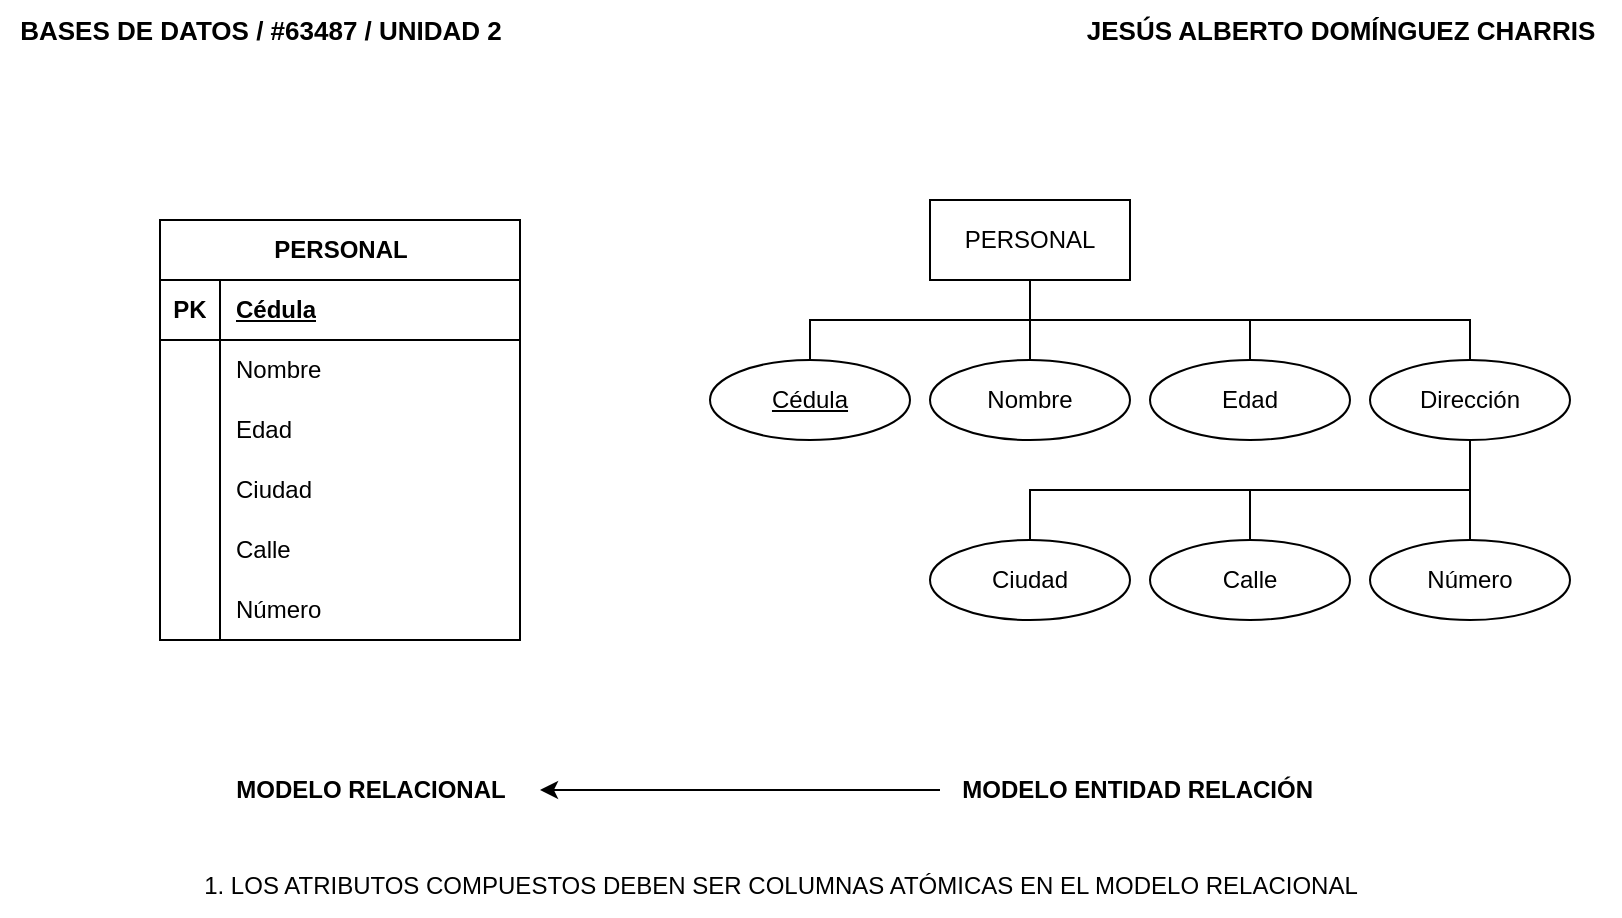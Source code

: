 <mxfile version="21.6.5" type="device">
  <diagram id="R2lEEEUBdFMjLlhIrx00" name="Page-1">
    <mxGraphModel dx="880" dy="524" grid="1" gridSize="10" guides="1" tooltips="1" connect="1" arrows="1" fold="1" page="1" pageScale="1" pageWidth="850" pageHeight="1100" math="0" shadow="0" extFonts="Permanent Marker^https://fonts.googleapis.com/css?family=Permanent+Marker">
      <root>
        <mxCell id="0" />
        <mxCell id="1" parent="0" />
        <mxCell id="UhVYowTK0BYmWt_fBkGQ-1" value="&lt;span style=&quot;font-size: 13px;&quot;&gt;&lt;font style=&quot;font-size: 13px;&quot;&gt;JESÚS ALBERTO DOMÍNGUEZ CHARRIS&lt;/font&gt;&lt;/span&gt;" style="text;html=1;align=center;verticalAlign=middle;resizable=0;points=[];autosize=1;strokeColor=none;fillColor=none;fontSize=13;fontStyle=1" parent="1" vertex="1">
          <mxGeometry x="550" y="30" width="280" height="30" as="geometry" />
        </mxCell>
        <mxCell id="UhVYowTK0BYmWt_fBkGQ-2" value="&lt;span style=&quot;font-size: 13px;&quot;&gt;&lt;font style=&quot;font-size: 13px;&quot;&gt;BASES DE DATOS / #63487 / UNIDAD 2&lt;/font&gt;&lt;/span&gt;" style="text;html=1;align=center;verticalAlign=middle;resizable=0;points=[];autosize=1;strokeColor=none;fillColor=none;fontSize=13;fontStyle=1" parent="1" vertex="1">
          <mxGeometry x="20" y="30" width="260" height="30" as="geometry" />
        </mxCell>
        <mxCell id="c28XAhXuuoRAVq2l-WiY-35" value="PERSONAL" style="shape=table;startSize=30;container=1;collapsible=1;childLayout=tableLayout;fixedRows=1;rowLines=0;fontStyle=1;align=center;resizeLast=1;html=1;" parent="1" vertex="1">
          <mxGeometry x="100" y="140" width="180" height="210" as="geometry" />
        </mxCell>
        <mxCell id="c28XAhXuuoRAVq2l-WiY-36" value="" style="shape=tableRow;horizontal=0;startSize=0;swimlaneHead=0;swimlaneBody=0;fillColor=none;collapsible=0;dropTarget=0;points=[[0,0.5],[1,0.5]];portConstraint=eastwest;top=0;left=0;right=0;bottom=1;" parent="c28XAhXuuoRAVq2l-WiY-35" vertex="1">
          <mxGeometry y="30" width="180" height="30" as="geometry" />
        </mxCell>
        <mxCell id="c28XAhXuuoRAVq2l-WiY-37" value="PK" style="shape=partialRectangle;connectable=0;fillColor=none;top=0;left=0;bottom=0;right=0;fontStyle=1;overflow=hidden;whiteSpace=wrap;html=1;" parent="c28XAhXuuoRAVq2l-WiY-36" vertex="1">
          <mxGeometry width="30" height="30" as="geometry">
            <mxRectangle width="30" height="30" as="alternateBounds" />
          </mxGeometry>
        </mxCell>
        <mxCell id="c28XAhXuuoRAVq2l-WiY-38" value="Cédula" style="shape=partialRectangle;connectable=0;fillColor=none;top=0;left=0;bottom=0;right=0;align=left;spacingLeft=6;fontStyle=5;overflow=hidden;whiteSpace=wrap;html=1;" parent="c28XAhXuuoRAVq2l-WiY-36" vertex="1">
          <mxGeometry x="30" width="150" height="30" as="geometry">
            <mxRectangle width="150" height="30" as="alternateBounds" />
          </mxGeometry>
        </mxCell>
        <mxCell id="c28XAhXuuoRAVq2l-WiY-39" value="" style="shape=tableRow;horizontal=0;startSize=0;swimlaneHead=0;swimlaneBody=0;fillColor=none;collapsible=0;dropTarget=0;points=[[0,0.5],[1,0.5]];portConstraint=eastwest;top=0;left=0;right=0;bottom=0;" parent="c28XAhXuuoRAVq2l-WiY-35" vertex="1">
          <mxGeometry y="60" width="180" height="30" as="geometry" />
        </mxCell>
        <mxCell id="c28XAhXuuoRAVq2l-WiY-40" value="" style="shape=partialRectangle;connectable=0;fillColor=none;top=0;left=0;bottom=0;right=0;editable=1;overflow=hidden;whiteSpace=wrap;html=1;" parent="c28XAhXuuoRAVq2l-WiY-39" vertex="1">
          <mxGeometry width="30" height="30" as="geometry">
            <mxRectangle width="30" height="30" as="alternateBounds" />
          </mxGeometry>
        </mxCell>
        <mxCell id="c28XAhXuuoRAVq2l-WiY-41" value="Nombre" style="shape=partialRectangle;connectable=0;fillColor=none;top=0;left=0;bottom=0;right=0;align=left;spacingLeft=6;overflow=hidden;whiteSpace=wrap;html=1;" parent="c28XAhXuuoRAVq2l-WiY-39" vertex="1">
          <mxGeometry x="30" width="150" height="30" as="geometry">
            <mxRectangle width="150" height="30" as="alternateBounds" />
          </mxGeometry>
        </mxCell>
        <mxCell id="c28XAhXuuoRAVq2l-WiY-42" value="" style="shape=tableRow;horizontal=0;startSize=0;swimlaneHead=0;swimlaneBody=0;fillColor=none;collapsible=0;dropTarget=0;points=[[0,0.5],[1,0.5]];portConstraint=eastwest;top=0;left=0;right=0;bottom=0;" parent="c28XAhXuuoRAVq2l-WiY-35" vertex="1">
          <mxGeometry y="90" width="180" height="30" as="geometry" />
        </mxCell>
        <mxCell id="c28XAhXuuoRAVq2l-WiY-43" value="" style="shape=partialRectangle;connectable=0;fillColor=none;top=0;left=0;bottom=0;right=0;editable=1;overflow=hidden;whiteSpace=wrap;html=1;" parent="c28XAhXuuoRAVq2l-WiY-42" vertex="1">
          <mxGeometry width="30" height="30" as="geometry">
            <mxRectangle width="30" height="30" as="alternateBounds" />
          </mxGeometry>
        </mxCell>
        <mxCell id="c28XAhXuuoRAVq2l-WiY-44" value="Edad" style="shape=partialRectangle;connectable=0;fillColor=none;top=0;left=0;bottom=0;right=0;align=left;spacingLeft=6;overflow=hidden;whiteSpace=wrap;html=1;" parent="c28XAhXuuoRAVq2l-WiY-42" vertex="1">
          <mxGeometry x="30" width="150" height="30" as="geometry">
            <mxRectangle width="150" height="30" as="alternateBounds" />
          </mxGeometry>
        </mxCell>
        <mxCell id="c28XAhXuuoRAVq2l-WiY-45" value="" style="shape=tableRow;horizontal=0;startSize=0;swimlaneHead=0;swimlaneBody=0;fillColor=none;collapsible=0;dropTarget=0;points=[[0,0.5],[1,0.5]];portConstraint=eastwest;top=0;left=0;right=0;bottom=0;" parent="c28XAhXuuoRAVq2l-WiY-35" vertex="1">
          <mxGeometry y="120" width="180" height="30" as="geometry" />
        </mxCell>
        <mxCell id="c28XAhXuuoRAVq2l-WiY-46" value="" style="shape=partialRectangle;connectable=0;fillColor=none;top=0;left=0;bottom=0;right=0;editable=1;overflow=hidden;whiteSpace=wrap;html=1;" parent="c28XAhXuuoRAVq2l-WiY-45" vertex="1">
          <mxGeometry width="30" height="30" as="geometry">
            <mxRectangle width="30" height="30" as="alternateBounds" />
          </mxGeometry>
        </mxCell>
        <mxCell id="c28XAhXuuoRAVq2l-WiY-47" value="Ciudad" style="shape=partialRectangle;connectable=0;fillColor=none;top=0;left=0;bottom=0;right=0;align=left;spacingLeft=6;overflow=hidden;whiteSpace=wrap;html=1;" parent="c28XAhXuuoRAVq2l-WiY-45" vertex="1">
          <mxGeometry x="30" width="150" height="30" as="geometry">
            <mxRectangle width="150" height="30" as="alternateBounds" />
          </mxGeometry>
        </mxCell>
        <mxCell id="c28XAhXuuoRAVq2l-WiY-48" style="shape=tableRow;horizontal=0;startSize=0;swimlaneHead=0;swimlaneBody=0;fillColor=none;collapsible=0;dropTarget=0;points=[[0,0.5],[1,0.5]];portConstraint=eastwest;top=0;left=0;right=0;bottom=0;" parent="c28XAhXuuoRAVq2l-WiY-35" vertex="1">
          <mxGeometry y="150" width="180" height="30" as="geometry" />
        </mxCell>
        <mxCell id="c28XAhXuuoRAVq2l-WiY-49" style="shape=partialRectangle;connectable=0;fillColor=none;top=0;left=0;bottom=0;right=0;editable=1;overflow=hidden;whiteSpace=wrap;html=1;" parent="c28XAhXuuoRAVq2l-WiY-48" vertex="1">
          <mxGeometry width="30" height="30" as="geometry">
            <mxRectangle width="30" height="30" as="alternateBounds" />
          </mxGeometry>
        </mxCell>
        <mxCell id="c28XAhXuuoRAVq2l-WiY-50" value="Calle" style="shape=partialRectangle;connectable=0;fillColor=none;top=0;left=0;bottom=0;right=0;align=left;spacingLeft=6;overflow=hidden;whiteSpace=wrap;html=1;" parent="c28XAhXuuoRAVq2l-WiY-48" vertex="1">
          <mxGeometry x="30" width="150" height="30" as="geometry">
            <mxRectangle width="150" height="30" as="alternateBounds" />
          </mxGeometry>
        </mxCell>
        <mxCell id="yXC-FyJkrDfuIeTenK3p-9" style="shape=tableRow;horizontal=0;startSize=0;swimlaneHead=0;swimlaneBody=0;fillColor=none;collapsible=0;dropTarget=0;points=[[0,0.5],[1,0.5]];portConstraint=eastwest;top=0;left=0;right=0;bottom=0;" vertex="1" parent="c28XAhXuuoRAVq2l-WiY-35">
          <mxGeometry y="180" width="180" height="30" as="geometry" />
        </mxCell>
        <mxCell id="yXC-FyJkrDfuIeTenK3p-10" style="shape=partialRectangle;connectable=0;fillColor=none;top=0;left=0;bottom=0;right=0;editable=1;overflow=hidden;whiteSpace=wrap;html=1;" vertex="1" parent="yXC-FyJkrDfuIeTenK3p-9">
          <mxGeometry width="30" height="30" as="geometry">
            <mxRectangle width="30" height="30" as="alternateBounds" />
          </mxGeometry>
        </mxCell>
        <mxCell id="yXC-FyJkrDfuIeTenK3p-11" value="Número" style="shape=partialRectangle;connectable=0;fillColor=none;top=0;left=0;bottom=0;right=0;align=left;spacingLeft=6;overflow=hidden;whiteSpace=wrap;html=1;" vertex="1" parent="yXC-FyJkrDfuIeTenK3p-9">
          <mxGeometry x="30" width="150" height="30" as="geometry">
            <mxRectangle width="150" height="30" as="alternateBounds" />
          </mxGeometry>
        </mxCell>
        <mxCell id="yXC-FyJkrDfuIeTenK3p-2" style="edgeStyle=orthogonalEdgeStyle;rounded=0;orthogonalLoop=1;jettySize=auto;html=1;exitX=0.5;exitY=1;exitDx=0;exitDy=0;entryX=0.5;entryY=0;entryDx=0;entryDy=0;endArrow=none;endFill=0;" edge="1" parent="1" source="c28XAhXuuoRAVq2l-WiY-51" target="yXC-FyJkrDfuIeTenK3p-1">
          <mxGeometry relative="1" as="geometry" />
        </mxCell>
        <mxCell id="c28XAhXuuoRAVq2l-WiY-51" value="PERSONAL" style="whiteSpace=wrap;html=1;align=center;" parent="1" vertex="1">
          <mxGeometry x="485" y="130" width="100" height="40" as="geometry" />
        </mxCell>
        <mxCell id="c28XAhXuuoRAVq2l-WiY-61" style="edgeStyle=orthogonalEdgeStyle;rounded=0;orthogonalLoop=1;jettySize=auto;html=1;exitX=0.5;exitY=0;exitDx=0;exitDy=0;entryX=0.5;entryY=1;entryDx=0;entryDy=0;endArrow=none;endFill=0;" parent="1" source="c28XAhXuuoRAVq2l-WiY-52" target="c28XAhXuuoRAVq2l-WiY-51" edge="1">
          <mxGeometry relative="1" as="geometry" />
        </mxCell>
        <mxCell id="c28XAhXuuoRAVq2l-WiY-52" value="Cédula" style="ellipse;whiteSpace=wrap;html=1;align=center;fontStyle=4;" parent="1" vertex="1">
          <mxGeometry x="375" y="210" width="100" height="40" as="geometry" />
        </mxCell>
        <mxCell id="c28XAhXuuoRAVq2l-WiY-62" style="edgeStyle=orthogonalEdgeStyle;rounded=0;orthogonalLoop=1;jettySize=auto;html=1;exitX=0.5;exitY=0;exitDx=0;exitDy=0;entryX=0.5;entryY=1;entryDx=0;entryDy=0;endArrow=none;endFill=0;" parent="1" source="c28XAhXuuoRAVq2l-WiY-53" target="c28XAhXuuoRAVq2l-WiY-51" edge="1">
          <mxGeometry relative="1" as="geometry" />
        </mxCell>
        <mxCell id="c28XAhXuuoRAVq2l-WiY-53" value="Nombre" style="ellipse;whiteSpace=wrap;html=1;align=center;" parent="1" vertex="1">
          <mxGeometry x="485" y="210" width="100" height="40" as="geometry" />
        </mxCell>
        <mxCell id="c28XAhXuuoRAVq2l-WiY-63" style="edgeStyle=orthogonalEdgeStyle;rounded=0;orthogonalLoop=1;jettySize=auto;html=1;exitX=0.5;exitY=0;exitDx=0;exitDy=0;entryX=0.5;entryY=1;entryDx=0;entryDy=0;endArrow=none;endFill=0;" parent="1" source="c28XAhXuuoRAVq2l-WiY-57" target="c28XAhXuuoRAVq2l-WiY-51" edge="1">
          <mxGeometry relative="1" as="geometry" />
        </mxCell>
        <mxCell id="c28XAhXuuoRAVq2l-WiY-57" value="Edad" style="ellipse;whiteSpace=wrap;html=1;align=center;" parent="1" vertex="1">
          <mxGeometry x="595" y="210" width="100" height="40" as="geometry" />
        </mxCell>
        <mxCell id="c28XAhXuuoRAVq2l-WiY-66" style="edgeStyle=orthogonalEdgeStyle;rounded=0;orthogonalLoop=1;jettySize=auto;html=1;" parent="1" source="c28XAhXuuoRAVq2l-WiY-64" edge="1">
          <mxGeometry relative="1" as="geometry">
            <mxPoint x="290" y="425" as="targetPoint" />
          </mxGeometry>
        </mxCell>
        <mxCell id="c28XAhXuuoRAVq2l-WiY-64" value="MODELO ENTIDAD RELACIÓN&amp;nbsp;" style="text;html=1;align=center;verticalAlign=middle;resizable=0;points=[];autosize=1;strokeColor=none;fillColor=none;fontStyle=1" parent="1" vertex="1">
          <mxGeometry x="490" y="410" width="200" height="30" as="geometry" />
        </mxCell>
        <mxCell id="c28XAhXuuoRAVq2l-WiY-65" value="MODELO RELACIONAL" style="text;html=1;align=center;verticalAlign=middle;resizable=0;points=[];autosize=1;strokeColor=none;fillColor=none;fontStyle=1" parent="1" vertex="1">
          <mxGeometry x="125" y="410" width="160" height="30" as="geometry" />
        </mxCell>
        <mxCell id="c28XAhXuuoRAVq2l-WiY-67" value="1. LOS ATRIBUTOS COMPUESTOS DEBEN SER COLUMNAS ATÓMICAS EN EL MODELO RELACIONAL" style="text;html=1;align=center;verticalAlign=middle;resizable=0;points=[];autosize=1;strokeColor=none;fillColor=none;" parent="1" vertex="1">
          <mxGeometry x="110" y="458" width="600" height="30" as="geometry" />
        </mxCell>
        <mxCell id="yXC-FyJkrDfuIeTenK3p-1" value="Dirección" style="ellipse;whiteSpace=wrap;html=1;align=center;" vertex="1" parent="1">
          <mxGeometry x="705" y="210" width="100" height="40" as="geometry" />
        </mxCell>
        <mxCell id="yXC-FyJkrDfuIeTenK3p-6" style="edgeStyle=orthogonalEdgeStyle;rounded=0;orthogonalLoop=1;jettySize=auto;html=1;exitX=0.5;exitY=0;exitDx=0;exitDy=0;entryX=0.5;entryY=1;entryDx=0;entryDy=0;endArrow=none;endFill=0;" edge="1" parent="1" source="yXC-FyJkrDfuIeTenK3p-3" target="yXC-FyJkrDfuIeTenK3p-1">
          <mxGeometry relative="1" as="geometry" />
        </mxCell>
        <mxCell id="yXC-FyJkrDfuIeTenK3p-3" value="Ciudad" style="ellipse;whiteSpace=wrap;html=1;align=center;" vertex="1" parent="1">
          <mxGeometry x="485" y="300" width="100" height="40" as="geometry" />
        </mxCell>
        <mxCell id="yXC-FyJkrDfuIeTenK3p-7" style="edgeStyle=orthogonalEdgeStyle;rounded=0;orthogonalLoop=1;jettySize=auto;html=1;exitX=0.5;exitY=0;exitDx=0;exitDy=0;entryX=0.5;entryY=1;entryDx=0;entryDy=0;endArrow=none;endFill=0;" edge="1" parent="1" source="yXC-FyJkrDfuIeTenK3p-4" target="yXC-FyJkrDfuIeTenK3p-1">
          <mxGeometry relative="1" as="geometry" />
        </mxCell>
        <mxCell id="yXC-FyJkrDfuIeTenK3p-4" value="Calle" style="ellipse;whiteSpace=wrap;html=1;align=center;" vertex="1" parent="1">
          <mxGeometry x="595" y="300" width="100" height="40" as="geometry" />
        </mxCell>
        <mxCell id="yXC-FyJkrDfuIeTenK3p-8" style="edgeStyle=orthogonalEdgeStyle;rounded=0;orthogonalLoop=1;jettySize=auto;html=1;exitX=0.5;exitY=0;exitDx=0;exitDy=0;entryX=0.5;entryY=1;entryDx=0;entryDy=0;endArrow=none;endFill=0;" edge="1" parent="1" source="yXC-FyJkrDfuIeTenK3p-5" target="yXC-FyJkrDfuIeTenK3p-1">
          <mxGeometry relative="1" as="geometry" />
        </mxCell>
        <mxCell id="yXC-FyJkrDfuIeTenK3p-5" value="Número" style="ellipse;whiteSpace=wrap;html=1;align=center;" vertex="1" parent="1">
          <mxGeometry x="705" y="300" width="100" height="40" as="geometry" />
        </mxCell>
      </root>
    </mxGraphModel>
  </diagram>
</mxfile>
